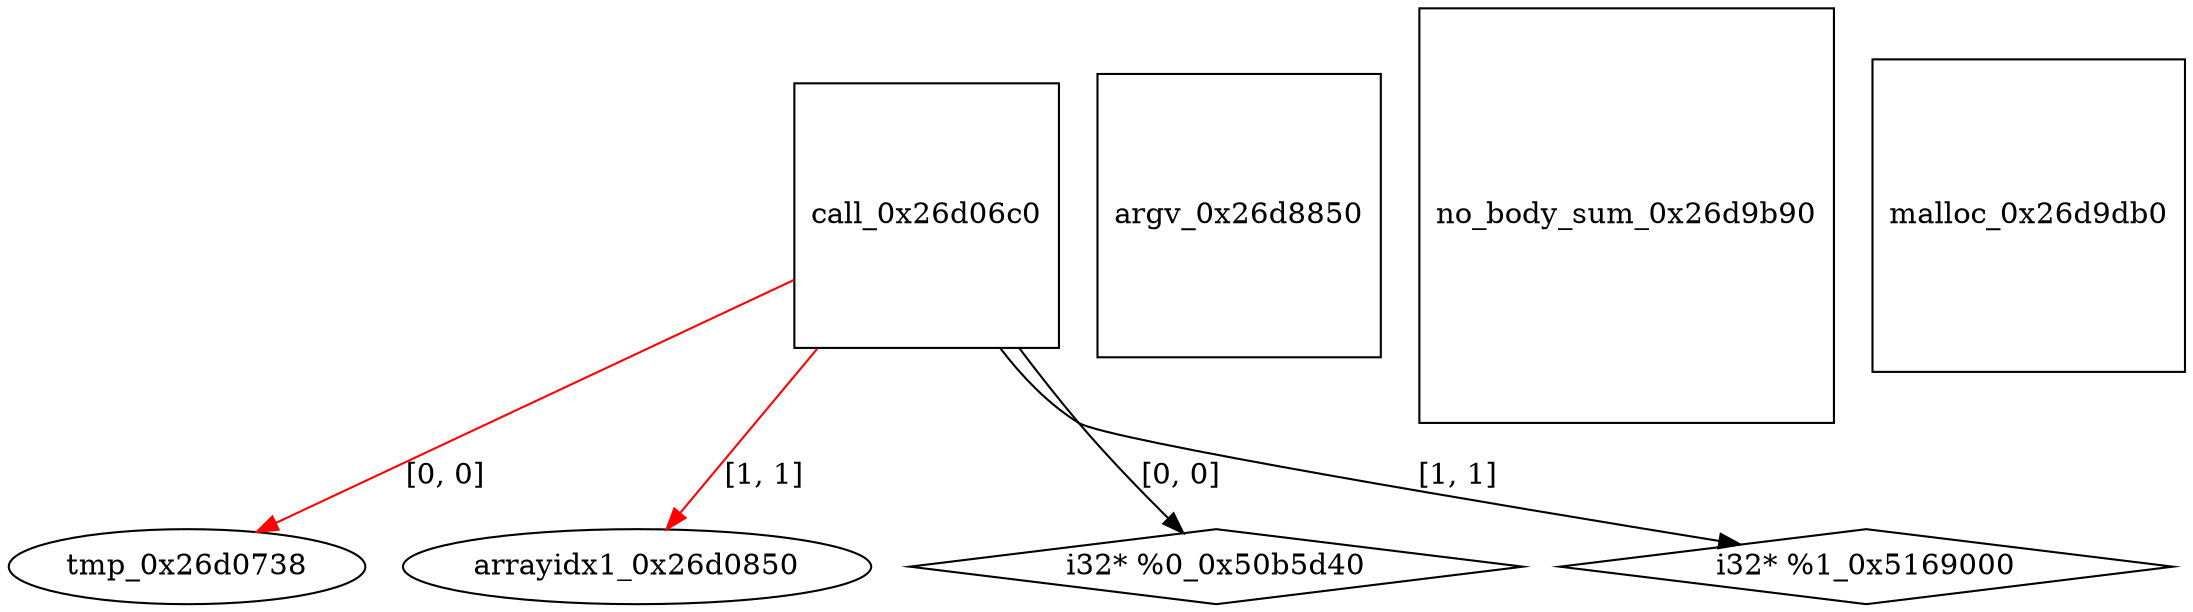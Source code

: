 digraph grafico {
"call_0x26d06c0" [shape=square];
"tmp_0x26d0738" [shape=ellipse];
"call_0x26d06c0" -> "tmp_0x26d0738" [label="[0, 0]",color=red];
"arrayidx1_0x26d0850" [shape=ellipse];
"call_0x26d06c0" -> "arrayidx1_0x26d0850" [label="[1, 1]",color=red];
"argv_0x26d8850" [shape=square];
"no_body_sum_0x26d9b90" [shape=square];
"malloc_0x26d9db0" [shape=square];
"i32* %0_0x50b5d40" [shape=diamond];
"call_0x26d06c0" -> "i32* %0_0x50b5d40" [label="[0, 0]"];
"i32* %1_0x5169000" [shape=diamond];
"call_0x26d06c0" -> "i32* %1_0x5169000" [label="[1, 1]"];
}